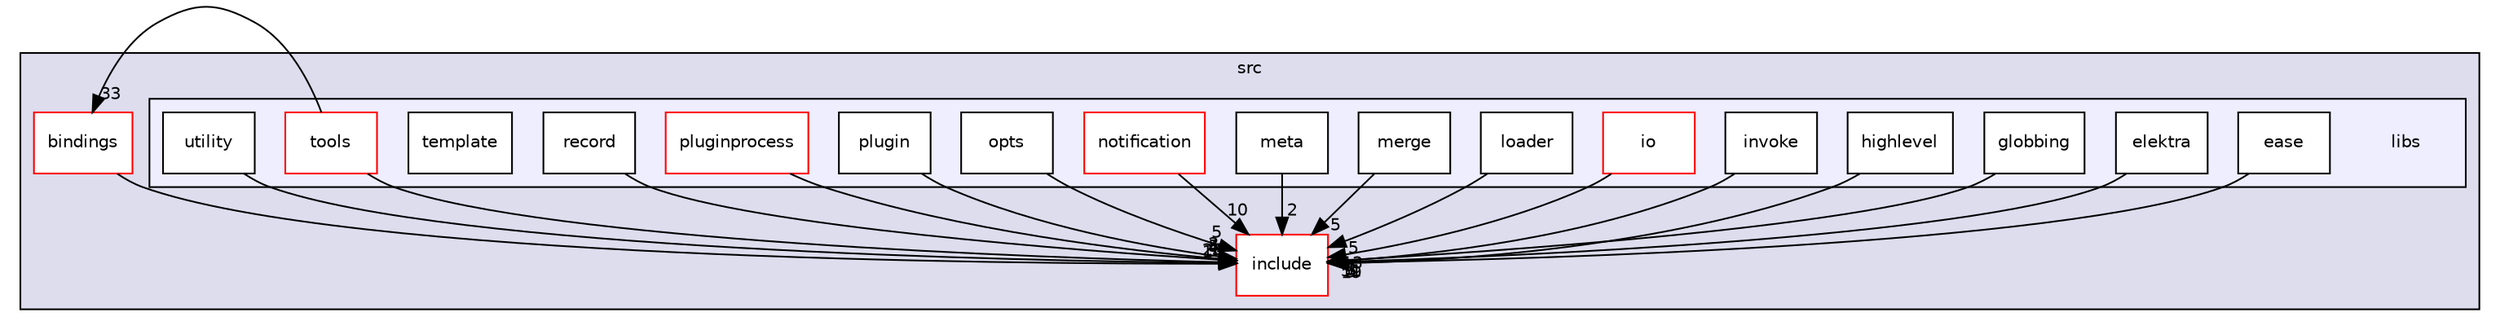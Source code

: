 digraph "libs" {
  compound=true
  node [ fontsize="10", fontname="Helvetica"];
  edge [ labelfontsize="10", labelfontname="Helvetica"];
  subgraph clusterdir_68267d1309a1af8e8297ef4c3efbcdba {
    graph [ bgcolor="#ddddee", pencolor="black", label="src" fontname="Helvetica", fontsize="10", URL="dir_68267d1309a1af8e8297ef4c3efbcdba.html"]
  dir_b0856f6b0d80ccb263b2f415c91f9e17 [shape=box label="include" fillcolor="white" style="filled" color="red" URL="dir_b0856f6b0d80ccb263b2f415c91f9e17.html"];
  dir_ea91a2a72b7cbbf988d2bd2cd1d23e49 [shape=box label="bindings" fillcolor="white" style="filled" color="red" URL="dir_ea91a2a72b7cbbf988d2bd2cd1d23e49.html"];
  subgraph clusterdir_87a455bccb09a92130c26a11a880c98a {
    graph [ bgcolor="#eeeeff", pencolor="black", label="" URL="dir_87a455bccb09a92130c26a11a880c98a.html"];
    dir_87a455bccb09a92130c26a11a880c98a [shape=plaintext label="libs"];
  dir_2344e29ee736e4363a0aae8af5b84cd8 [shape=box label="ease" fillcolor="white" style="filled" URL="dir_2344e29ee736e4363a0aae8af5b84cd8.html"];
  dir_e0dd646c39a393cc8e6d3e5e227334a6 [shape=box label="elektra" fillcolor="white" style="filled" URL="dir_e0dd646c39a393cc8e6d3e5e227334a6.html"];
  dir_d985d2ec8092f968c8b30c1781b54fd4 [shape=box label="globbing" fillcolor="white" style="filled" URL="dir_d985d2ec8092f968c8b30c1781b54fd4.html"];
  dir_de0c12191b988f5ae0ee193bcd871f03 [shape=box label="highlevel" fillcolor="white" style="filled" URL="dir_de0c12191b988f5ae0ee193bcd871f03.html"];
  dir_6d363a22b7898af9cbc7afc500a80959 [shape=box label="invoke" fillcolor="white" style="filled" URL="dir_6d363a22b7898af9cbc7afc500a80959.html"];
  dir_81c5f602880d8a0ec7ac71eab87b0816 [shape=box label="io" fillcolor="white" style="filled" color="red" URL="dir_81c5f602880d8a0ec7ac71eab87b0816.html"];
  dir_4dddacba5ff73689d9815740528dfc30 [shape=box label="loader" fillcolor="white" style="filled" URL="dir_4dddacba5ff73689d9815740528dfc30.html"];
  dir_c210ee85d85f6df8c43d8af3d283b003 [shape=box label="merge" fillcolor="white" style="filled" URL="dir_c210ee85d85f6df8c43d8af3d283b003.html"];
  dir_4bdcff9e69ba7c2686769ebca9f23052 [shape=box label="meta" fillcolor="white" style="filled" URL="dir_4bdcff9e69ba7c2686769ebca9f23052.html"];
  dir_a9b84b91dc124b7bd1ef2118e83f8a03 [shape=box label="notification" fillcolor="white" style="filled" color="red" URL="dir_a9b84b91dc124b7bd1ef2118e83f8a03.html"];
  dir_6ff6b25be14b1cc3cfa7d7cd99c468a2 [shape=box label="opts" fillcolor="white" style="filled" URL="dir_6ff6b25be14b1cc3cfa7d7cd99c468a2.html"];
  dir_465b340bf39a66e34e4d29686b3fb216 [shape=box label="plugin" fillcolor="white" style="filled" URL="dir_465b340bf39a66e34e4d29686b3fb216.html"];
  dir_50ba3f1b5541e9cc2f26972d95766272 [shape=box label="pluginprocess" fillcolor="white" style="filled" color="red" URL="dir_50ba3f1b5541e9cc2f26972d95766272.html"];
  dir_3ea9f40574611f86ed1ba37854675588 [shape=box label="record" fillcolor="white" style="filled" URL="dir_3ea9f40574611f86ed1ba37854675588.html"];
  dir_17af334b6f8d0afc1b952eaad274d740 [shape=box label="template" fillcolor="white" style="filled" URL="dir_17af334b6f8d0afc1b952eaad274d740.html"];
  dir_89fa086523ca714548e7966bf1a47b6b [shape=box label="tools" fillcolor="white" style="filled" color="red" URL="dir_89fa086523ca714548e7966bf1a47b6b.html"];
  dir_a1e3b43adfe5cbc7e7f377e58f53438d [shape=box label="utility" fillcolor="white" style="filled" URL="dir_a1e3b43adfe5cbc7e7f377e58f53438d.html"];
  }
  }
  dir_2344e29ee736e4363a0aae8af5b84cd8->dir_b0856f6b0d80ccb263b2f415c91f9e17 [headlabel="5", labeldistance=1.5 headhref="dir_000015_000049.html"];
  dir_d985d2ec8092f968c8b30c1781b54fd4->dir_b0856f6b0d80ccb263b2f415c91f9e17 [headlabel="1", labeldistance=1.5 headhref="dir_000073_000049.html"];
  dir_6d363a22b7898af9cbc7afc500a80959->dir_b0856f6b0d80ccb263b2f415c91f9e17 [headlabel="3", labeldistance=1.5 headhref="dir_000074_000049.html"];
  dir_a1e3b43adfe5cbc7e7f377e58f53438d->dir_b0856f6b0d80ccb263b2f415c91f9e17 [headlabel="3", labeldistance=1.5 headhref="dir_000199_000049.html"];
  dir_de0c12191b988f5ae0ee193bcd871f03->dir_b0856f6b0d80ccb263b2f415c91f9e17 [headlabel="19", labeldistance=1.5 headhref="dir_000063_000049.html"];
  dir_50ba3f1b5541e9cc2f26972d95766272->dir_b0856f6b0d80ccb263b2f415c91f9e17 [headlabel="5", labeldistance=1.5 headhref="dir_000087_000049.html"];
  dir_e0dd646c39a393cc8e6d3e5e227334a6->dir_b0856f6b0d80ccb263b2f415c91f9e17 [headlabel="51", labeldistance=1.5 headhref="dir_000025_000049.html"];
  dir_6ff6b25be14b1cc3cfa7d7cd99c468a2->dir_b0856f6b0d80ccb263b2f415c91f9e17 [headlabel="5", labeldistance=1.5 headhref="dir_000084_000049.html"];
  dir_3ea9f40574611f86ed1ba37854675588->dir_b0856f6b0d80ccb263b2f415c91f9e17 [headlabel="4", labeldistance=1.5 headhref="dir_000195_000049.html"];
  dir_a9b84b91dc124b7bd1ef2118e83f8a03->dir_b0856f6b0d80ccb263b2f415c91f9e17 [headlabel="10", labeldistance=1.5 headhref="dir_000083_000049.html"];
  dir_81c5f602880d8a0ec7ac71eab87b0816->dir_b0856f6b0d80ccb263b2f415c91f9e17 [headlabel="13", labeldistance=1.5 headhref="dir_000053_000049.html"];
  dir_89fa086523ca714548e7966bf1a47b6b->dir_b0856f6b0d80ccb263b2f415c91f9e17 [headlabel="25", labeldistance=1.5 headhref="dir_000018_000049.html"];
  dir_89fa086523ca714548e7966bf1a47b6b->dir_ea91a2a72b7cbbf988d2bd2cd1d23e49 [headlabel="33", labeldistance=1.5 headhref="dir_000018_000039.html"];
  dir_ea91a2a72b7cbbf988d2bd2cd1d23e49->dir_b0856f6b0d80ccb263b2f415c91f9e17 [headlabel="14", labeldistance=1.5 headhref="dir_000039_000049.html"];
  dir_4dddacba5ff73689d9815740528dfc30->dir_b0856f6b0d80ccb263b2f415c91f9e17 [headlabel="5", labeldistance=1.5 headhref="dir_000059_000049.html"];
  dir_c210ee85d85f6df8c43d8af3d283b003->dir_b0856f6b0d80ccb263b2f415c91f9e17 [headlabel="5", labeldistance=1.5 headhref="dir_000079_000049.html"];
  dir_4bdcff9e69ba7c2686769ebca9f23052->dir_b0856f6b0d80ccb263b2f415c91f9e17 [headlabel="2", labeldistance=1.5 headhref="dir_000082_000049.html"];
  dir_465b340bf39a66e34e4d29686b3fb216->dir_b0856f6b0d80ccb263b2f415c91f9e17 [headlabel="2", labeldistance=1.5 headhref="dir_000086_000049.html"];
}
